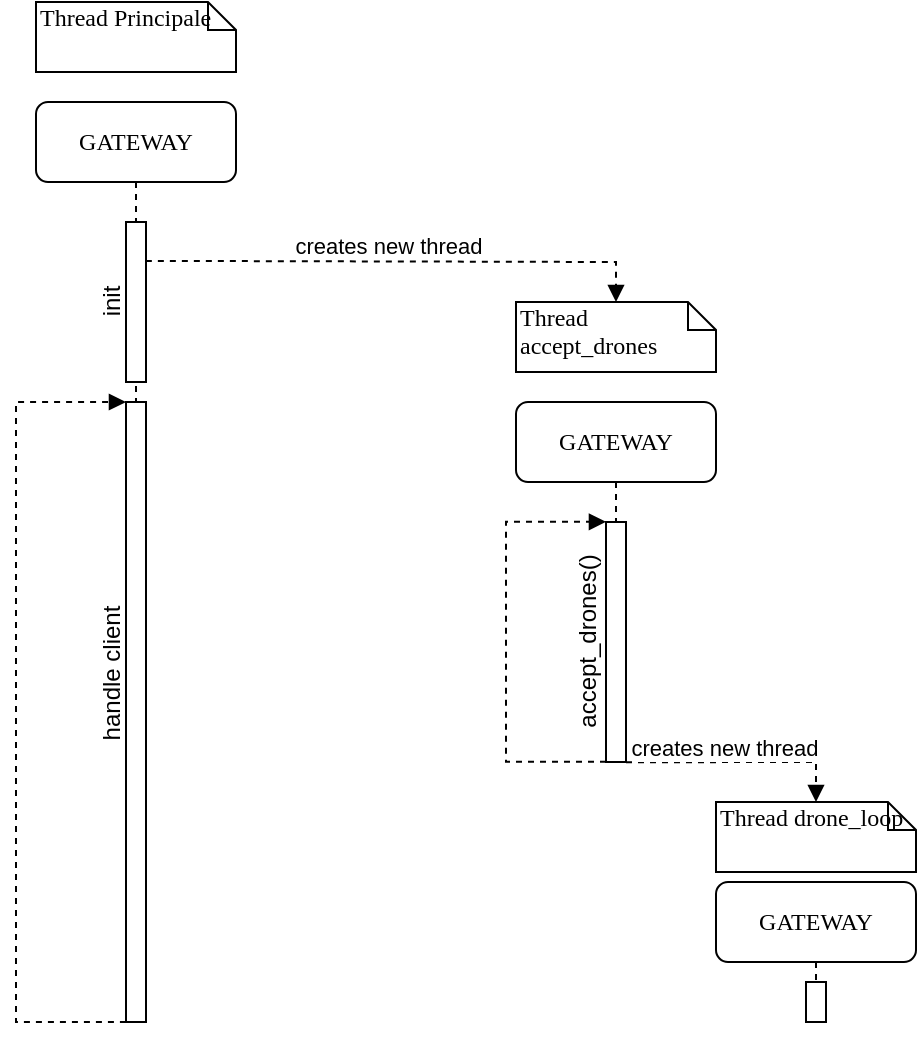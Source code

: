 <mxfile version="20.0.4" type="onedrive"><diagram id="kqQkHlJfprjo_SR21UMQ" name="Page-1"><mxGraphModel grid="1" page="1" gridSize="10" guides="1" tooltips="1" connect="1" arrows="1" fold="1" pageScale="1" pageWidth="827" pageHeight="1169" math="0" shadow="0"><root><mxCell id="0"/><mxCell id="1" parent="0"/><mxCell id="vVd3fFggaUjLHDOOTyJU-46" value="" style="html=1;verticalAlign=top;endArrow=block;rounded=0;strokeColor=default;jumpStyle=none;exitX=0.993;exitY=0.243;exitDx=0;exitDy=0;exitPerimeter=0;entryX=0.5;entryY=0;entryDx=0;entryDy=0;entryPerimeter=0;dashed=1;" edge="1" parent="1" source="vVd3fFggaUjLHDOOTyJU-50"><mxGeometry width="80" relative="1" as="geometry"><mxPoint x="959" y="590.0" as="sourcePoint"/><mxPoint x="400" y="160" as="targetPoint"/><Array as="points"><mxPoint x="400" y="140"/></Array></mxGeometry></mxCell><mxCell id="vVd3fFggaUjLHDOOTyJU-47" value="creates new thread" style="edgeLabel;html=1;align=center;verticalAlign=bottom;resizable=0;points=[];" vertex="1" connectable="0" parent="vVd3fFggaUjLHDOOTyJU-46"><mxGeometry x="0.206" relative="1" as="geometry"><mxPoint x="-33" y="1" as="offset"/></mxGeometry></mxCell><mxCell id="vVd3fFggaUjLHDOOTyJU-48" value="Thread Principale" style="shape=note;whiteSpace=wrap;html=1;size=14;verticalAlign=top;align=left;spacingTop=-6;rounded=0;shadow=0;comic=0;labelBackgroundColor=none;strokeWidth=1;fontFamily=Verdana;fontSize=12" vertex="1" parent="1"><mxGeometry x="110" y="10" width="100" height="35" as="geometry"/></mxCell><mxCell id="vVd3fFggaUjLHDOOTyJU-49" value="GATEWAY" style="shape=umlLifeline;perimeter=lifelinePerimeter;whiteSpace=wrap;html=1;container=1;collapsible=0;recursiveResize=0;outlineConnect=0;rounded=1;shadow=0;comic=0;labelBackgroundColor=none;strokeWidth=1;fontFamily=Verdana;fontSize=12;align=center;" vertex="1" parent="1"><mxGeometry x="110" y="60" width="100" height="460" as="geometry"/></mxCell><mxCell id="vVd3fFggaUjLHDOOTyJU-50" value="" style="html=1;points=[];perimeter=orthogonalPerimeter;rounded=0;shadow=0;comic=0;labelBackgroundColor=none;strokeWidth=1;fontFamily=Verdana;fontSize=12;align=center;" vertex="1" parent="vVd3fFggaUjLHDOOTyJU-49"><mxGeometry x="45" y="60" width="10" height="80" as="geometry"/></mxCell><mxCell id="vVd3fFggaUjLHDOOTyJU-70" value="" style="html=1;points=[];perimeter=orthogonalPerimeter;rounded=0;shadow=0;comic=0;labelBackgroundColor=none;strokeWidth=1;fontFamily=Verdana;fontSize=12;align=center;" vertex="1" parent="vVd3fFggaUjLHDOOTyJU-49"><mxGeometry x="45" y="150" width="10" height="310" as="geometry"/></mxCell><mxCell id="vVd3fFggaUjLHDOOTyJU-71" value="init" style="text;html=1;align=center;verticalAlign=middle;resizable=0;points=[];autosize=1;strokeColor=none;fillColor=none;horizontal=0;labelPosition=center;verticalLabelPosition=middle;" vertex="1" parent="vVd3fFggaUjLHDOOTyJU-49"><mxGeometry x="18" y="85" width="40" height="30" as="geometry"/></mxCell><mxCell id="vVd3fFggaUjLHDOOTyJU-72" value="handle client" style="text;html=1;align=center;verticalAlign=middle;resizable=0;points=[];autosize=1;strokeColor=none;fillColor=none;horizontal=0;labelPosition=center;verticalLabelPosition=middle;" vertex="1" parent="vVd3fFggaUjLHDOOTyJU-49"><mxGeometry x="18" y="246" width="40" height="80" as="geometry"/></mxCell><mxCell id="vVd3fFggaUjLHDOOTyJU-73" value="" style="html=1;verticalAlign=bottom;endArrow=block;rounded=0;strokeColor=default;jumpStyle=none;entryX=-0.002;entryY=0;entryDx=0;entryDy=0;entryPerimeter=0;dashed=1;edgeStyle=elbowEdgeStyle;exitX=-0.004;exitY=1;exitDx=0;exitDy=0;exitPerimeter=0;" edge="1" parent="vVd3fFggaUjLHDOOTyJU-49" source="vVd3fFggaUjLHDOOTyJU-70" target="vVd3fFggaUjLHDOOTyJU-70"><mxGeometry width="80" relative="1" as="geometry"><mxPoint x="10" y="470" as="sourcePoint"/><mxPoint x="19.97" y="150" as="targetPoint"/><Array as="points"><mxPoint x="-10" y="305"/><mxPoint x="-375" y="40.12"/></Array></mxGeometry></mxCell><mxCell id="vVd3fFggaUjLHDOOTyJU-59" value="GATEWAY" style="shape=umlLifeline;perimeter=lifelinePerimeter;whiteSpace=wrap;html=1;container=1;collapsible=0;recursiveResize=0;outlineConnect=0;rounded=1;shadow=0;comic=0;labelBackgroundColor=none;strokeWidth=1;fontFamily=Verdana;fontSize=12;align=center;" vertex="1" parent="1"><mxGeometry x="350" y="210" width="100" height="180" as="geometry"/></mxCell><mxCell id="vVd3fFggaUjLHDOOTyJU-60" value="" style="html=1;points=[];perimeter=orthogonalPerimeter;rounded=0;shadow=0;comic=0;labelBackgroundColor=none;strokeWidth=1;fontFamily=Verdana;fontSize=12;align=center;" vertex="1" parent="vVd3fFggaUjLHDOOTyJU-59"><mxGeometry x="45" y="60" width="10" height="120" as="geometry"/></mxCell><mxCell id="vVd3fFggaUjLHDOOTyJU-61" value="accept_drones()" style="text;html=1;align=center;verticalAlign=middle;resizable=0;points=[];autosize=1;strokeColor=none;fillColor=none;horizontal=0;labelPosition=center;verticalLabelPosition=middle;" vertex="1" parent="vVd3fFggaUjLHDOOTyJU-59"><mxGeometry x="-19" y="105" width="110" height="30" as="geometry"/></mxCell><mxCell id="vVd3fFggaUjLHDOOTyJU-62" value="" style="html=1;verticalAlign=bottom;endArrow=block;rounded=0;strokeColor=default;jumpStyle=none;exitX=0;exitY=0.999;exitDx=0;exitDy=0;exitPerimeter=0;entryX=-0.003;entryY=-0.001;entryDx=0;entryDy=0;entryPerimeter=0;dashed=1;edgeStyle=elbowEdgeStyle;" edge="1" parent="vVd3fFggaUjLHDOOTyJU-59" source="vVd3fFggaUjLHDOOTyJU-60" target="vVd3fFggaUjLHDOOTyJU-60"><mxGeometry width="80" relative="1" as="geometry"><mxPoint x="75" y="260" as="sourcePoint"/><mxPoint x="-35" y="80" as="targetPoint"/><Array as="points"><mxPoint x="-5" y="180"/><mxPoint y="160"/></Array></mxGeometry></mxCell><mxCell id="vVd3fFggaUjLHDOOTyJU-63" value="Thread accept_drones" style="shape=note;whiteSpace=wrap;html=1;size=14;verticalAlign=top;align=left;spacingTop=-6;rounded=0;shadow=0;comic=0;labelBackgroundColor=none;strokeWidth=1;fontFamily=Verdana;fontSize=12" vertex="1" parent="1"><mxGeometry x="350" y="160" width="100" height="35" as="geometry"/></mxCell><mxCell id="vVd3fFggaUjLHDOOTyJU-66" value="Thread drone_loop" style="shape=note;whiteSpace=wrap;html=1;size=14;verticalAlign=top;align=left;spacingTop=-6;rounded=0;shadow=0;comic=0;labelBackgroundColor=none;strokeWidth=1;fontFamily=Verdana;fontSize=12" vertex="1" parent="1"><mxGeometry x="450" y="410" width="100" height="35" as="geometry"/></mxCell><mxCell id="vVd3fFggaUjLHDOOTyJU-67" value="GATEWAY" style="shape=umlLifeline;perimeter=lifelinePerimeter;whiteSpace=wrap;html=1;container=1;collapsible=0;recursiveResize=0;outlineConnect=0;rounded=1;shadow=0;comic=0;labelBackgroundColor=none;strokeWidth=1;fontFamily=Verdana;fontSize=12;align=center;" vertex="1" parent="1"><mxGeometry x="450" y="450" width="100" height="70" as="geometry"/></mxCell><mxCell id="vVd3fFggaUjLHDOOTyJU-74" value="" style="html=1;points=[];perimeter=orthogonalPerimeter;rounded=0;shadow=0;comic=0;labelBackgroundColor=none;strokeWidth=1;fontFamily=Verdana;fontSize=12;align=center;" vertex="1" parent="vVd3fFggaUjLHDOOTyJU-67"><mxGeometry x="45" y="50" width="10" height="20" as="geometry"/></mxCell><mxCell id="vVd3fFggaUjLHDOOTyJU-68" value="" style="html=1;verticalAlign=top;endArrow=block;rounded=0;strokeColor=default;jumpStyle=none;exitX=1;exitY=1.001;exitDx=0;exitDy=0;exitPerimeter=0;entryX=0.5;entryY=0;entryDx=0;entryDy=0;entryPerimeter=0;dashed=1;" edge="1" parent="1" source="vVd3fFggaUjLHDOOTyJU-60" target="vVd3fFggaUjLHDOOTyJU-66"><mxGeometry width="80" relative="1" as="geometry"><mxPoint x="830" y="780.0" as="sourcePoint"/><mxPoint x="829.97" y="620.0" as="targetPoint"/><Array as="points"><mxPoint x="500" y="390"/></Array></mxGeometry></mxCell><mxCell id="vVd3fFggaUjLHDOOTyJU-69" value="creates new thread" style="edgeLabel;html=1;align=center;verticalAlign=bottom;resizable=0;points=[];" vertex="1" connectable="0" parent="vVd3fFggaUjLHDOOTyJU-68"><mxGeometry x="0.206" relative="1" as="geometry"><mxPoint x="-21" y="1" as="offset"/></mxGeometry></mxCell></root></mxGraphModel></diagram></mxfile>